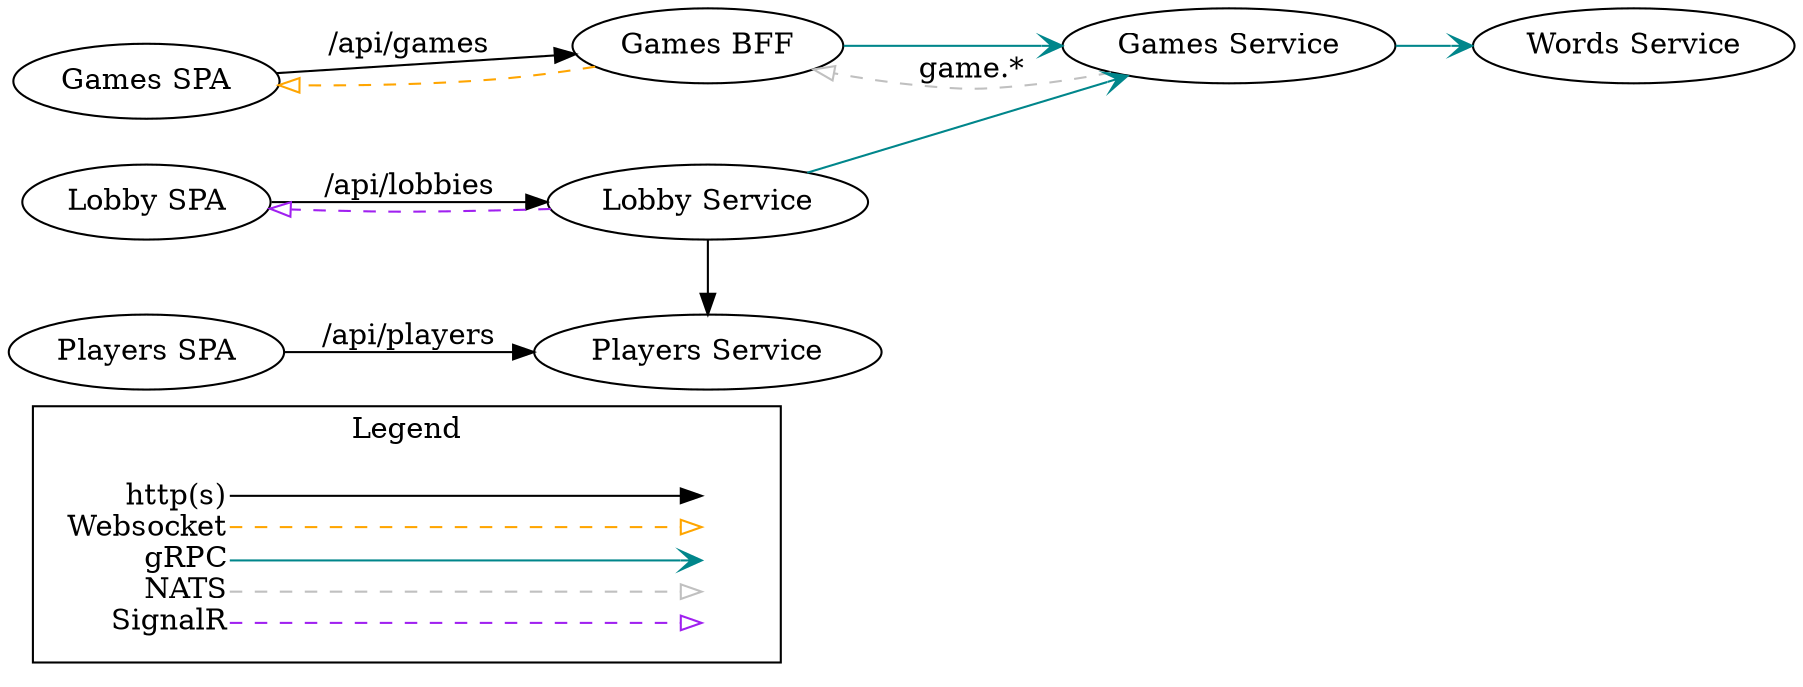 digraph networkgraph {
  rankdir=LR;

  subgraph cluster_legend {
    node [shape=plaintext]
    label = "Legend";
    key [label=<<table border="0" cellpadding="0" cellspacing="0" cellborder="0">
      <tr><td align="right" port="1">http(s)</td></tr>
      <tr><td align="right" port="2">Websocket</td></tr>
      <tr><td align="right" port="3">gRPC</td></tr>
      <tr><td align="right" port="4">NATS</td></tr>
      <tr><td align="right" port="5">SignalR</td></tr>
      </table>>]
    value [label=<<table border="0" cellpadding="0" cellspacing="0" cellborder="0">
      <tr><td port="1">&nbsp;</td></tr>
      <tr><td port="2">&nbsp;</td></tr>
      <tr><td port="3">&nbsp;</td></tr>
      <tr><td port="4">&nbsp;</td></tr>
      <tr><td port="5">&nbsp;</td></tr>
      </table>>]
    key:1 -> value:1 
    key:2 -> value:2 [arrowhead=onormal, color=orange, style=dashed]
    key:3 -> value:3 [arrowhead=vee, color=turquoise4, style=solid]
    key:4 -> value:4 [arrowhead=onormal, color=gray, style=dashed]
    key:5 -> value:5 [arrowhead=onormal, color=purple, style=dashed]
  }

  games_spa [label="Games SPA"]
  games_bff [label="Games BFF"]
  games_svc [label="Games Service"]
  lobbies_spa [label="Lobby SPA"]
  lobbies_svc [label="Lobby Service"]
  players_spa [label="Players SPA"]
  players_svc [label="Players Service"]
  words_svc [label="Words Service"]
  
  # http(s) / ws(s)
  players_spa -> players_svc [label="/api/players"]
  games_spa -> games_bff [label="/api/games"]
  lobbies_spa -> lobbies_svc [label="/api/lobbies"]
  lobbies_svc -> players_svc [constraint=false]
  
  # Websockets
  edge [arrowhead=onormal, color=orange, style=dashed]
  games_bff -> games_spa
  
  # gRPC
  edge [arrowhead=vee, color=turquoise4, style=solid]
  games_bff -> games_svc
  games_svc -> words_svc
  lobbies_svc -> games_svc [constraint=false]

  # nats pub/sub
  edge [arrowhead=onormal, color=gray, constraint=false, style=dashed]
  games_svc -> games_bff [label="game.*"]
  
  # SignalR
  edge [arrowhead=onormal, color=purple, style=dashed]
  lobbies_svc -> lobbies_spa
}